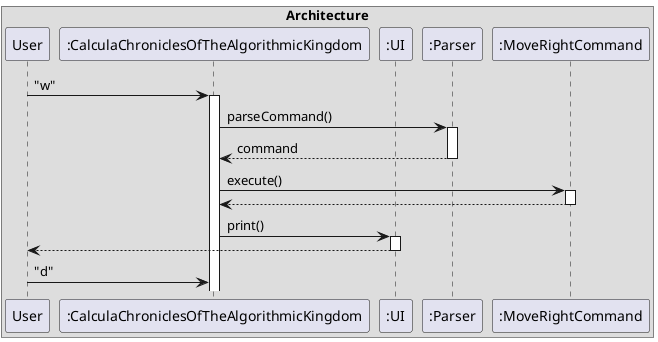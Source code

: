 @startuml
box Architecture
participant "User" as user
participant ":CalculaChroniclesOfTheAlgorithmicKingdom" as main
participant ":UI" as ui
participant ":Parser" as parser
participant ":MoveRightCommand" as command

user -> main : "w"
activate main
main -> parser : parseCommand()
activate parser
parser --> main : command
deactivate parser
main -> command : execute()
activate command
command --> main
deactivate command
main -> ui : print()
activate ui
ui --> user
deactivate ui
user -> main : "d"

end box
@enduml